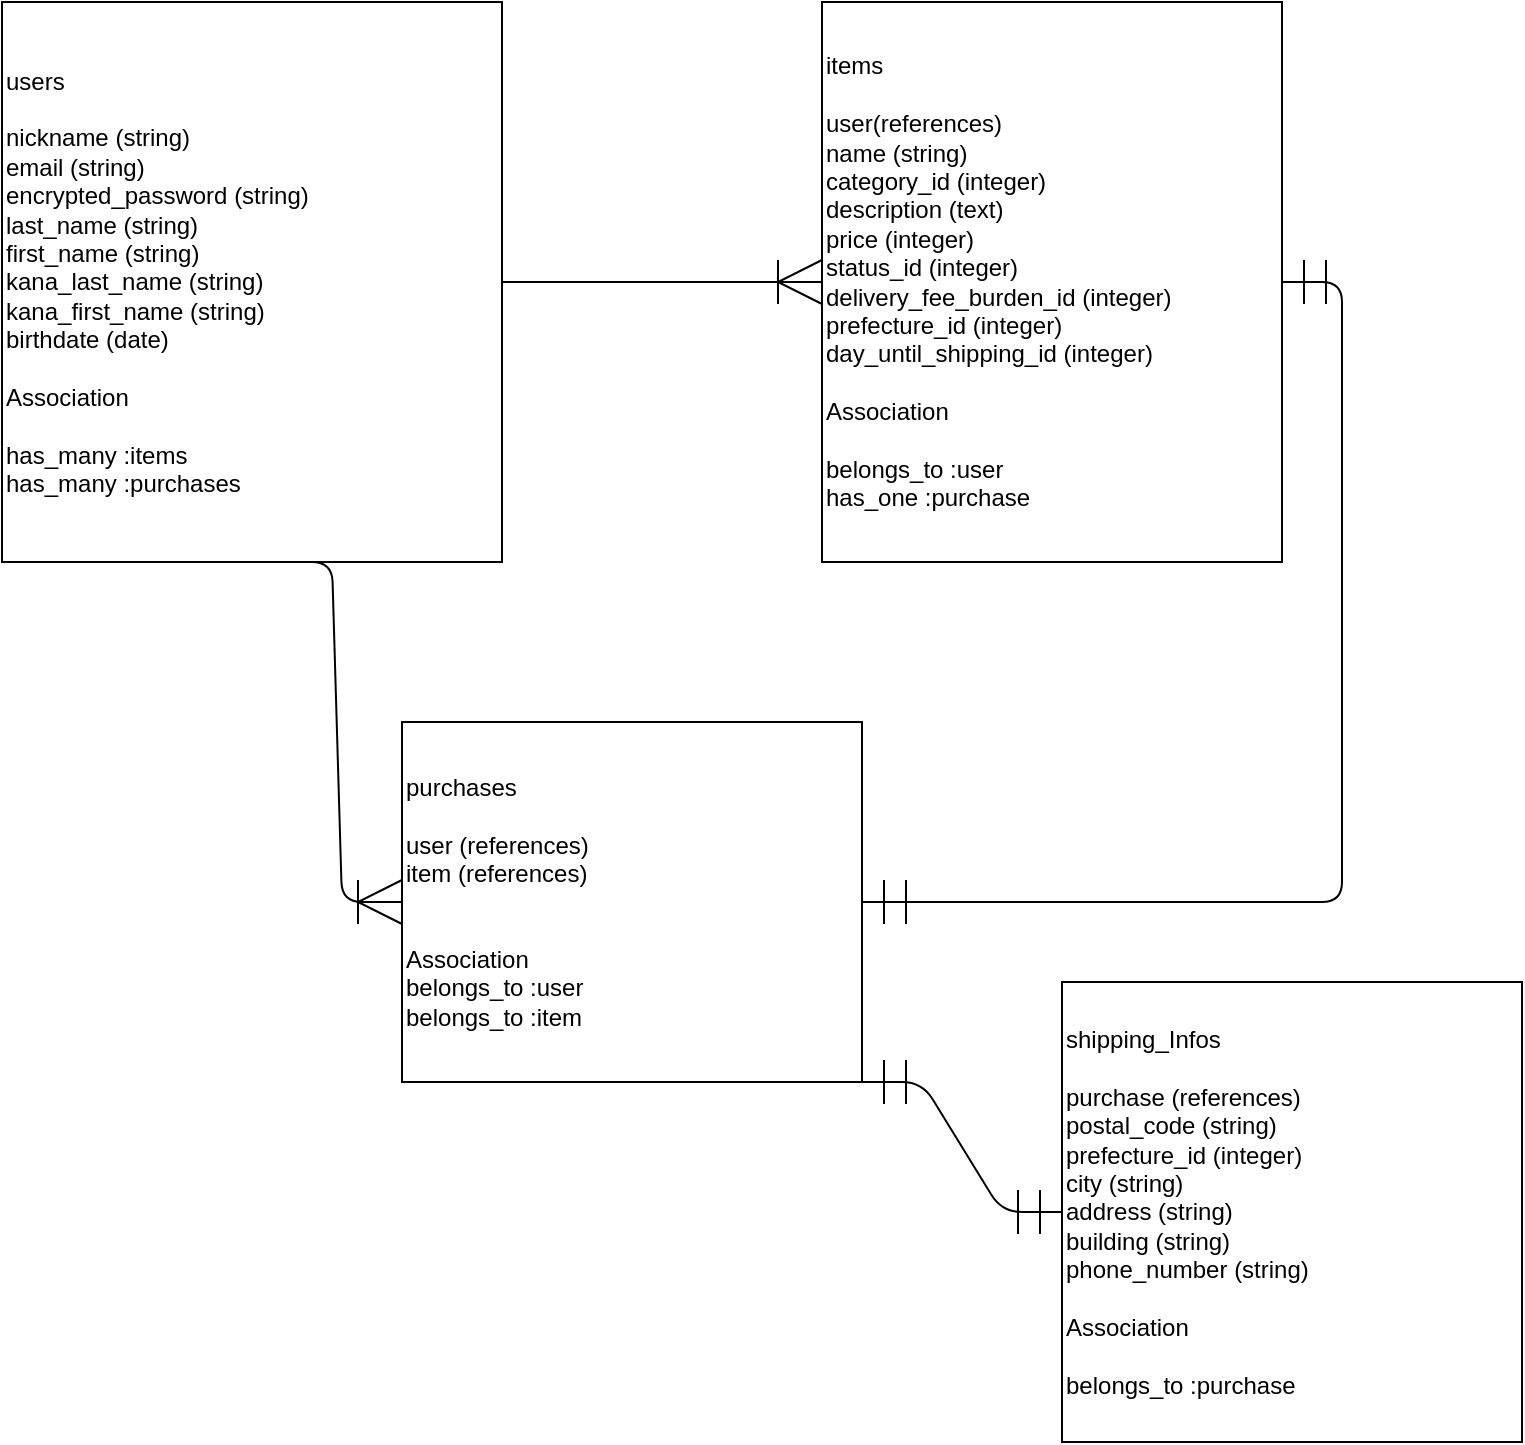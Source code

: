 <mxfile>
    <diagram id="6smTmC7v-dVKbr5LZBxh" name="ページ1">
        <mxGraphModel dx="1648" dy="723" grid="1" gridSize="10" guides="1" tooltips="1" connect="1" arrows="1" fold="1" page="1" pageScale="1" pageWidth="1169" pageHeight="827" math="0" shadow="0">
            <root>
                <mxCell id="0"/>
                <mxCell id="1" parent="0"/>
                <mxCell id="2" value="&lt;div&gt;users&lt;/div&gt;&lt;div&gt;&lt;br&gt;&lt;/div&gt;&lt;div&gt;nickname (string)&lt;/div&gt;&lt;div&gt;email (string)&lt;/div&gt;&lt;div&gt;encrypted_password (string)&lt;/div&gt;&lt;div&gt;last_name (string)&lt;/div&gt;&lt;div&gt;first_name (string)&lt;/div&gt;&lt;div&gt;kana_last_name (string)&lt;/div&gt;&lt;div&gt;kana_first_name (string)&lt;/div&gt;&lt;div&gt;birthdate (date)&lt;/div&gt;&lt;div&gt;&lt;div&gt;&lt;br&gt;&lt;/div&gt;&lt;div&gt;Association&lt;/div&gt;&lt;div&gt;&lt;span style=&quot;background-color: initial;&quot;&gt;&lt;br&gt;&lt;/span&gt;&lt;/div&gt;&lt;div&gt;&lt;span style=&quot;background-color: initial;&quot;&gt;has_many :items&lt;/span&gt;&lt;br&gt;&lt;/div&gt;&lt;div&gt;has_many :purchases&lt;/div&gt;&lt;/div&gt;" style="rounded=0;whiteSpace=wrap;html=1;align=left;" vertex="1" parent="1">
                    <mxGeometry x="40" y="40" width="250" height="280" as="geometry"/>
                </mxCell>
                <mxCell id="8" value="&lt;div&gt;items&lt;/div&gt;&lt;div&gt;&lt;br&gt;&lt;/div&gt;&lt;div&gt;user(references)&lt;/div&gt;&lt;div&gt;name (string)&lt;/div&gt;&lt;div&gt;category_id (integer)&lt;/div&gt;&lt;div&gt;description (text)&lt;/div&gt;&lt;div&gt;price (integer)&lt;/div&gt;&lt;div&gt;status_id (integer)&lt;/div&gt;&lt;div&gt;delivery_fee_burden_id (integer)&lt;/div&gt;&lt;div&gt;prefecture_id (integer)&lt;/div&gt;&lt;div&gt;day_until_shipping_id (integer)&lt;/div&gt;&lt;div&gt;&lt;br&gt;&lt;/div&gt;&lt;div&gt;Association&lt;/div&gt;&lt;div&gt;&lt;span style=&quot;background-color: initial;&quot;&gt;&lt;br&gt;&lt;/span&gt;&lt;/div&gt;&lt;div&gt;&lt;span style=&quot;background-color: initial;&quot;&gt;belongs_to :user&lt;/span&gt;&lt;br&gt;&lt;/div&gt;&lt;div&gt;has_one :purchase&lt;/div&gt;" style="rounded=0;whiteSpace=wrap;html=1;align=left;" vertex="1" parent="1">
                    <mxGeometry x="450" y="40" width="230" height="280" as="geometry"/>
                </mxCell>
                <mxCell id="9" value="&lt;div&gt;purchases&lt;/div&gt;&lt;div&gt;&lt;br&gt;&lt;/div&gt;&lt;div&gt;user (references)&lt;/div&gt;&lt;div&gt;item (references)&lt;/div&gt;&lt;div&gt;&lt;br&gt;&lt;/div&gt;&lt;div&gt;&lt;span style=&quot;background-color: initial;&quot;&gt;&lt;br&gt;&lt;/span&gt;&lt;/div&gt;&lt;div&gt;&lt;span style=&quot;background-color: initial;&quot;&gt;Association&lt;/span&gt;&lt;br&gt;&lt;/div&gt;&lt;div&gt;&lt;span style=&quot;background-color: initial;&quot;&gt;belongs_to :user&lt;/span&gt;&lt;br&gt;&lt;/div&gt;&lt;div&gt;belongs_to :item&lt;/div&gt;" style="rounded=0;whiteSpace=wrap;html=1;align=left;" vertex="1" parent="1">
                    <mxGeometry x="240" y="400" width="230" height="180" as="geometry"/>
                </mxCell>
                <mxCell id="10" value="&lt;div&gt;shipping_Infos&lt;/div&gt;&lt;div&gt;&lt;br&gt;&lt;/div&gt;&lt;div&gt;purchase (references)&lt;/div&gt;&lt;div&gt;postal_code (string)&lt;/div&gt;&lt;div&gt;prefecture_id (integer)&lt;/div&gt;&lt;div&gt;city (string)&lt;/div&gt;&lt;div&gt;address (string)&lt;/div&gt;&lt;div&gt;building (string)&lt;/div&gt;&lt;div&gt;phone_number (string)&lt;/div&gt;&lt;div&gt;&lt;br&gt;&lt;/div&gt;&lt;div&gt;Association&lt;/div&gt;&lt;div&gt;&lt;span style=&quot;background-color: initial;&quot;&gt;&lt;br&gt;&lt;/span&gt;&lt;/div&gt;&lt;div&gt;&lt;span style=&quot;background-color: initial;&quot;&gt;belongs_to :purchase&lt;/span&gt;&lt;br&gt;&lt;/div&gt;" style="rounded=0;whiteSpace=wrap;html=1;align=left;" vertex="1" parent="1">
                    <mxGeometry x="570" y="530" width="230" height="230" as="geometry"/>
                </mxCell>
                <mxCell id="11" value="" style="edgeStyle=entityRelationEdgeStyle;fontSize=15;html=1;endArrow=ERoneToMany;exitX=1;exitY=0.5;exitDx=0;exitDy=0;entryX=0;entryY=0.5;entryDx=0;entryDy=0;strokeWidth=1;jumpSize=6;endSize=20;startSize=20;" edge="1" parent="1" source="2" target="8">
                    <mxGeometry width="100" height="100" relative="1" as="geometry">
                        <mxPoint x="320" y="340" as="sourcePoint"/>
                        <mxPoint x="420" y="240" as="targetPoint"/>
                    </mxGeometry>
                </mxCell>
                <mxCell id="13" value="" style="edgeStyle=entityRelationEdgeStyle;fontSize=12;html=1;endArrow=ERoneToMany;strokeWidth=1;startSize=20;endSize=20;jumpSize=6;entryX=0;entryY=0.5;entryDx=0;entryDy=0;" edge="1" parent="1" target="9">
                    <mxGeometry width="100" height="100" relative="1" as="geometry">
                        <mxPoint x="175" y="320" as="sourcePoint"/>
                        <mxPoint x="240" y="314" as="targetPoint"/>
                    </mxGeometry>
                </mxCell>
                <mxCell id="14" value="" style="edgeStyle=entityRelationEdgeStyle;fontSize=12;html=1;endArrow=ERmandOne;startArrow=ERmandOne;strokeWidth=1;startSize=20;endSize=20;jumpSize=6;entryX=0;entryY=0.5;entryDx=0;entryDy=0;exitX=1;exitY=1;exitDx=0;exitDy=0;" edge="1" parent="1" source="9" target="10">
                    <mxGeometry width="100" height="100" relative="1" as="geometry">
                        <mxPoint x="360" y="450" as="sourcePoint"/>
                        <mxPoint x="460" y="350" as="targetPoint"/>
                    </mxGeometry>
                </mxCell>
                <mxCell id="15" value="" style="edgeStyle=entityRelationEdgeStyle;fontSize=12;html=1;endArrow=ERmandOne;startArrow=ERmandOne;strokeWidth=1;startSize=20;endSize=20;jumpSize=6;exitX=1;exitY=0.5;exitDx=0;exitDy=0;" edge="1" parent="1" source="9" target="8">
                    <mxGeometry width="100" height="100" relative="1" as="geometry">
                        <mxPoint x="360" y="450" as="sourcePoint"/>
                        <mxPoint x="460" y="350" as="targetPoint"/>
                    </mxGeometry>
                </mxCell>
            </root>
        </mxGraphModel>
    </diagram>
</mxfile>